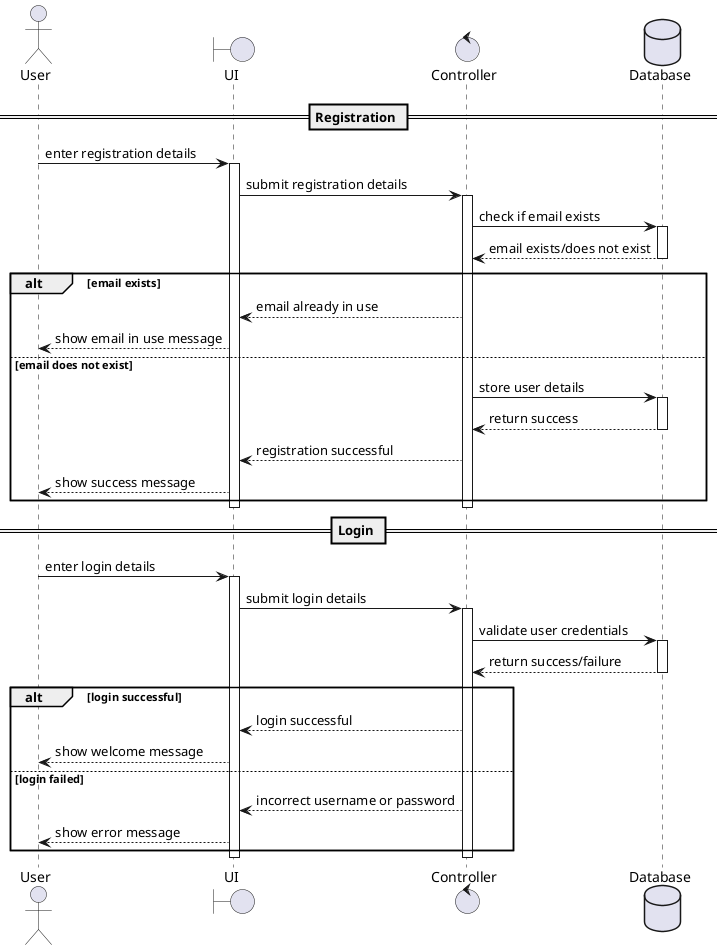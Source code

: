 @startuml
actor User 
boundary UI
control Controller
database Database

== Registration ==

User -> UI : enter registration details
activate UI

UI -> Controller : submit registration details
activate Controller

Controller -> Database : check if email exists
activate Database
Database --> Controller : email exists/does not exist
deactivate Database

alt email exists
    Controller --> UI : email already in use
    UI --> User : show email in use message
else email does not exist
    Controller -> Database : store user details
    activate Database
    Database --> Controller : return success
    deactivate Database

    Controller --> UI : registration successful
    UI --> User : show success message
end
deactivate Controller
deactivate UI

== Login ==

User -> UI : enter login details
activate UI

UI -> Controller : submit login details
activate Controller

Controller -> Database : validate user credentials
activate Database
Database --> Controller : return success/failure
deactivate Database

alt login successful
    Controller --> UI : login successful
    UI --> User : show welcome message
else login failed
    Controller --> UI : incorrect username or password
    UI --> User : show error message
end
deactivate Controller
deactivate UI

@enduml
